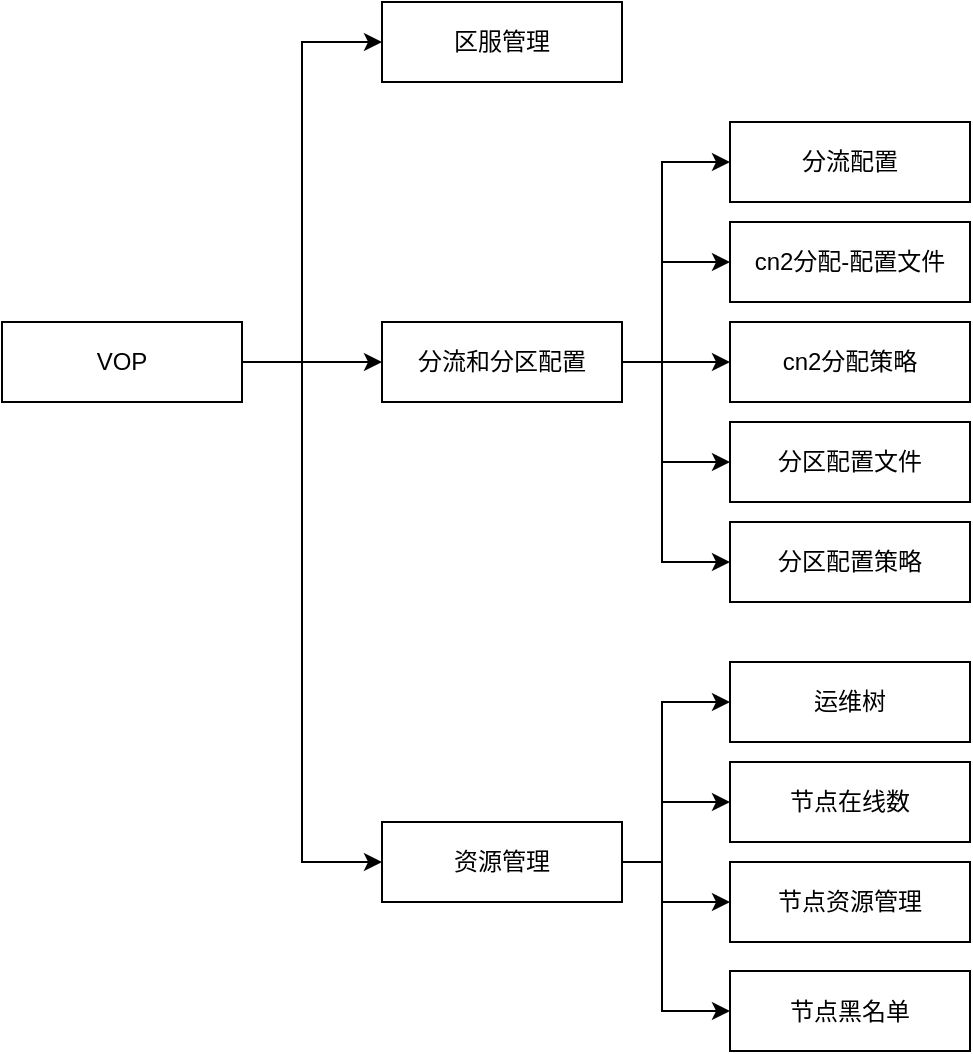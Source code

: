 <mxfile version="14.8.0" type="github">
  <diagram id="YNfQ12_H4-abK58z41uk" name="Page-1">
    <mxGraphModel dx="1422" dy="706" grid="1" gridSize="10" guides="1" tooltips="1" connect="1" arrows="1" fold="1" page="1" pageScale="1" pageWidth="827" pageHeight="1169" math="0" shadow="0">
      <root>
        <mxCell id="0" />
        <mxCell id="1" parent="0" />
        <mxCell id="9xCUj37M5p90MkXv-arF-32" style="edgeStyle=orthogonalEdgeStyle;rounded=0;orthogonalLoop=1;jettySize=auto;html=1;exitX=1;exitY=0.5;exitDx=0;exitDy=0;entryX=0;entryY=0.5;entryDx=0;entryDy=0;" edge="1" parent="1" source="9xCUj37M5p90MkXv-arF-1" target="9xCUj37M5p90MkXv-arF-31">
          <mxGeometry relative="1" as="geometry">
            <Array as="points">
              <mxPoint x="230" y="290" />
              <mxPoint x="230" y="130" />
            </Array>
          </mxGeometry>
        </mxCell>
        <mxCell id="9xCUj37M5p90MkXv-arF-33" style="edgeStyle=orthogonalEdgeStyle;rounded=0;orthogonalLoop=1;jettySize=auto;html=1;exitX=1;exitY=0.5;exitDx=0;exitDy=0;entryX=0;entryY=0.5;entryDx=0;entryDy=0;" edge="1" parent="1" source="9xCUj37M5p90MkXv-arF-1" target="9xCUj37M5p90MkXv-arF-2">
          <mxGeometry relative="1" as="geometry" />
        </mxCell>
        <mxCell id="9xCUj37M5p90MkXv-arF-34" style="edgeStyle=orthogonalEdgeStyle;rounded=0;orthogonalLoop=1;jettySize=auto;html=1;exitX=1;exitY=0.5;exitDx=0;exitDy=0;entryX=0;entryY=0.5;entryDx=0;entryDy=0;" edge="1" parent="1" source="9xCUj37M5p90MkXv-arF-1" target="9xCUj37M5p90MkXv-arF-3">
          <mxGeometry relative="1" as="geometry">
            <Array as="points">
              <mxPoint x="230" y="290" />
              <mxPoint x="230" y="540" />
            </Array>
          </mxGeometry>
        </mxCell>
        <mxCell id="9xCUj37M5p90MkXv-arF-1" value="VOP" style="rounded=0;whiteSpace=wrap;html=1;" vertex="1" parent="1">
          <mxGeometry x="80" y="270" width="120" height="40" as="geometry" />
        </mxCell>
        <mxCell id="9xCUj37M5p90MkXv-arF-17" style="edgeStyle=orthogonalEdgeStyle;rounded=0;orthogonalLoop=1;jettySize=auto;html=1;exitX=1;exitY=0.5;exitDx=0;exitDy=0;entryX=0;entryY=0.5;entryDx=0;entryDy=0;" edge="1" parent="1" source="9xCUj37M5p90MkXv-arF-2" target="9xCUj37M5p90MkXv-arF-5">
          <mxGeometry relative="1" as="geometry">
            <Array as="points">
              <mxPoint x="410" y="290" />
              <mxPoint x="410" y="240" />
            </Array>
          </mxGeometry>
        </mxCell>
        <mxCell id="9xCUj37M5p90MkXv-arF-19" style="edgeStyle=orthogonalEdgeStyle;rounded=0;orthogonalLoop=1;jettySize=auto;html=1;exitX=1;exitY=0.5;exitDx=0;exitDy=0;entryX=0;entryY=0.5;entryDx=0;entryDy=0;" edge="1" parent="1" source="9xCUj37M5p90MkXv-arF-2" target="9xCUj37M5p90MkXv-arF-8">
          <mxGeometry relative="1" as="geometry">
            <Array as="points">
              <mxPoint x="410" y="290" />
              <mxPoint x="410" y="390" />
            </Array>
          </mxGeometry>
        </mxCell>
        <mxCell id="9xCUj37M5p90MkXv-arF-20" style="edgeStyle=orthogonalEdgeStyle;rounded=0;orthogonalLoop=1;jettySize=auto;html=1;exitX=1;exitY=0.5;exitDx=0;exitDy=0;entryX=0;entryY=0.5;entryDx=0;entryDy=0;" edge="1" parent="1" source="9xCUj37M5p90MkXv-arF-2" target="9xCUj37M5p90MkXv-arF-4">
          <mxGeometry relative="1" as="geometry">
            <Array as="points">
              <mxPoint x="410" y="290" />
              <mxPoint x="410" y="190" />
            </Array>
          </mxGeometry>
        </mxCell>
        <mxCell id="9xCUj37M5p90MkXv-arF-27" style="edgeStyle=orthogonalEdgeStyle;rounded=0;orthogonalLoop=1;jettySize=auto;html=1;exitX=1;exitY=0.5;exitDx=0;exitDy=0;entryX=0;entryY=0.5;entryDx=0;entryDy=0;" edge="1" parent="1" source="9xCUj37M5p90MkXv-arF-2" target="9xCUj37M5p90MkXv-arF-6">
          <mxGeometry relative="1" as="geometry" />
        </mxCell>
        <mxCell id="9xCUj37M5p90MkXv-arF-28" style="edgeStyle=orthogonalEdgeStyle;rounded=0;orthogonalLoop=1;jettySize=auto;html=1;exitX=1;exitY=0.5;exitDx=0;exitDy=0;entryX=0;entryY=0.5;entryDx=0;entryDy=0;" edge="1" parent="1" source="9xCUj37M5p90MkXv-arF-2" target="9xCUj37M5p90MkXv-arF-7">
          <mxGeometry relative="1" as="geometry">
            <Array as="points">
              <mxPoint x="410" y="290" />
              <mxPoint x="410" y="340" />
            </Array>
          </mxGeometry>
        </mxCell>
        <mxCell id="9xCUj37M5p90MkXv-arF-2" value="分流和分区配置" style="rounded=0;whiteSpace=wrap;html=1;" vertex="1" parent="1">
          <mxGeometry x="270" y="270" width="120" height="40" as="geometry" />
        </mxCell>
        <mxCell id="9xCUj37M5p90MkXv-arF-21" style="edgeStyle=orthogonalEdgeStyle;rounded=0;orthogonalLoop=1;jettySize=auto;html=1;exitX=1;exitY=0.5;exitDx=0;exitDy=0;entryX=0;entryY=0.5;entryDx=0;entryDy=0;" edge="1" parent="1" source="9xCUj37M5p90MkXv-arF-3" target="9xCUj37M5p90MkXv-arF-9">
          <mxGeometry relative="1" as="geometry">
            <Array as="points">
              <mxPoint x="410" y="540" />
              <mxPoint x="410" y="460" />
            </Array>
          </mxGeometry>
        </mxCell>
        <mxCell id="9xCUj37M5p90MkXv-arF-24" style="edgeStyle=orthogonalEdgeStyle;rounded=0;orthogonalLoop=1;jettySize=auto;html=1;exitX=1;exitY=0.5;exitDx=0;exitDy=0;entryX=0;entryY=0.5;entryDx=0;entryDy=0;" edge="1" parent="1" source="9xCUj37M5p90MkXv-arF-3" target="9xCUj37M5p90MkXv-arF-12">
          <mxGeometry relative="1" as="geometry">
            <Array as="points">
              <mxPoint x="410" y="540" />
              <mxPoint x="410" y="615" />
            </Array>
          </mxGeometry>
        </mxCell>
        <mxCell id="9xCUj37M5p90MkXv-arF-29" style="edgeStyle=orthogonalEdgeStyle;rounded=0;orthogonalLoop=1;jettySize=auto;html=1;exitX=1;exitY=0.5;exitDx=0;exitDy=0;" edge="1" parent="1" source="9xCUj37M5p90MkXv-arF-3" target="9xCUj37M5p90MkXv-arF-10">
          <mxGeometry relative="1" as="geometry">
            <Array as="points">
              <mxPoint x="410" y="540" />
              <mxPoint x="410" y="510" />
            </Array>
          </mxGeometry>
        </mxCell>
        <mxCell id="9xCUj37M5p90MkXv-arF-30" style="edgeStyle=orthogonalEdgeStyle;rounded=0;orthogonalLoop=1;jettySize=auto;html=1;exitX=1;exitY=0.5;exitDx=0;exitDy=0;entryX=0;entryY=0.5;entryDx=0;entryDy=0;" edge="1" parent="1" source="9xCUj37M5p90MkXv-arF-3" target="9xCUj37M5p90MkXv-arF-11">
          <mxGeometry relative="1" as="geometry">
            <Array as="points">
              <mxPoint x="410" y="540" />
              <mxPoint x="410" y="560" />
            </Array>
          </mxGeometry>
        </mxCell>
        <mxCell id="9xCUj37M5p90MkXv-arF-3" value="资源管理" style="rounded=0;whiteSpace=wrap;html=1;" vertex="1" parent="1">
          <mxGeometry x="270" y="520" width="120" height="40" as="geometry" />
        </mxCell>
        <mxCell id="9xCUj37M5p90MkXv-arF-4" value="分流配置" style="rounded=0;whiteSpace=wrap;html=1;" vertex="1" parent="1">
          <mxGeometry x="444" y="170" width="120" height="40" as="geometry" />
        </mxCell>
        <mxCell id="9xCUj37M5p90MkXv-arF-5" value="cn2分配-配置文件" style="rounded=0;whiteSpace=wrap;html=1;" vertex="1" parent="1">
          <mxGeometry x="444" y="220" width="120" height="40" as="geometry" />
        </mxCell>
        <mxCell id="9xCUj37M5p90MkXv-arF-6" value="cn2分配策略" style="rounded=0;whiteSpace=wrap;html=1;" vertex="1" parent="1">
          <mxGeometry x="444" y="270" width="120" height="40" as="geometry" />
        </mxCell>
        <mxCell id="9xCUj37M5p90MkXv-arF-7" value="分区配置文件" style="rounded=0;whiteSpace=wrap;html=1;" vertex="1" parent="1">
          <mxGeometry x="444" y="320" width="120" height="40" as="geometry" />
        </mxCell>
        <mxCell id="9xCUj37M5p90MkXv-arF-8" value="分区配置策略" style="rounded=0;whiteSpace=wrap;html=1;" vertex="1" parent="1">
          <mxGeometry x="444" y="370" width="120" height="40" as="geometry" />
        </mxCell>
        <mxCell id="9xCUj37M5p90MkXv-arF-9" value="运维树" style="rounded=0;whiteSpace=wrap;html=1;" vertex="1" parent="1">
          <mxGeometry x="444" y="440" width="120" height="40" as="geometry" />
        </mxCell>
        <mxCell id="9xCUj37M5p90MkXv-arF-10" value="节点在线数" style="rounded=0;whiteSpace=wrap;html=1;" vertex="1" parent="1">
          <mxGeometry x="444" y="490" width="120" height="40" as="geometry" />
        </mxCell>
        <mxCell id="9xCUj37M5p90MkXv-arF-11" value="节点资源管理" style="rounded=0;whiteSpace=wrap;html=1;" vertex="1" parent="1">
          <mxGeometry x="444" y="540" width="120" height="40" as="geometry" />
        </mxCell>
        <mxCell id="9xCUj37M5p90MkXv-arF-12" value="节点黑名单" style="rounded=0;whiteSpace=wrap;html=1;" vertex="1" parent="1">
          <mxGeometry x="444" y="594.5" width="120" height="40" as="geometry" />
        </mxCell>
        <mxCell id="9xCUj37M5p90MkXv-arF-31" value="区服管理" style="rounded=0;whiteSpace=wrap;html=1;" vertex="1" parent="1">
          <mxGeometry x="270" y="110" width="120" height="40" as="geometry" />
        </mxCell>
      </root>
    </mxGraphModel>
  </diagram>
</mxfile>
